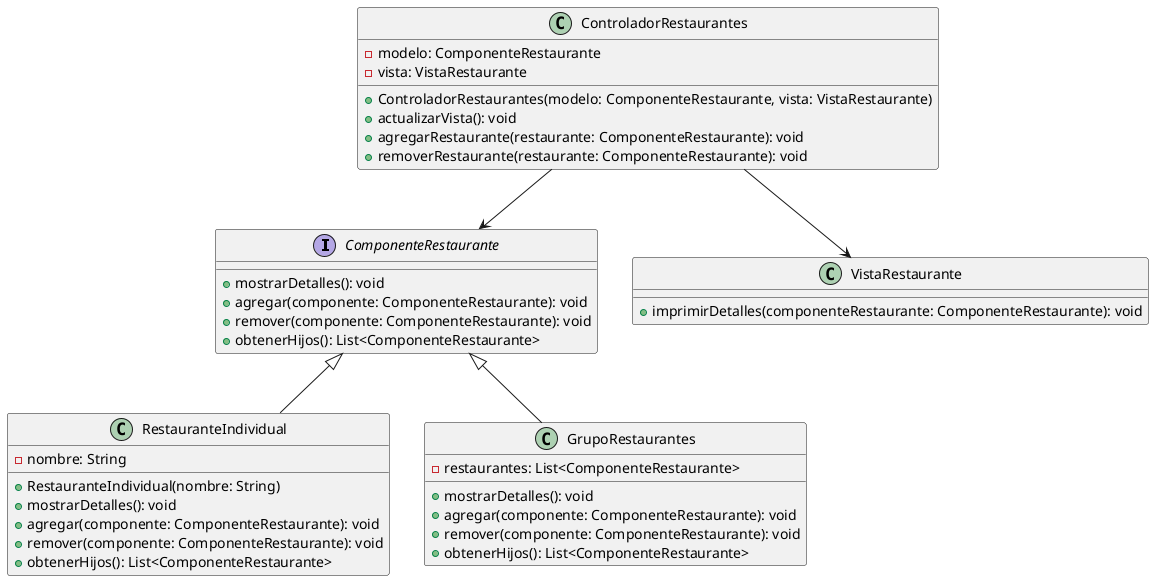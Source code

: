 @startuml

interface ComponenteRestaurante {
    + mostrarDetalles(): void
    + agregar(componente: ComponenteRestaurante): void
    + remover(componente: ComponenteRestaurante): void
    + obtenerHijos(): List<ComponenteRestaurante>
}

class VistaRestaurante {
    + imprimirDetalles(componenteRestaurante: ComponenteRestaurante): void
}

class RestauranteIndividual {
    - nombre: String
    + RestauranteIndividual(nombre: String)
    + mostrarDetalles(): void
    + agregar(componente: ComponenteRestaurante): void
    + remover(componente: ComponenteRestaurante): void
    + obtenerHijos(): List<ComponenteRestaurante>
}

class GrupoRestaurantes {
    - restaurantes: List<ComponenteRestaurante>
    + mostrarDetalles(): void
    + agregar(componente: ComponenteRestaurante): void
    + remover(componente: ComponenteRestaurante): void
    + obtenerHijos(): List<ComponenteRestaurante>
}

class ControladorRestaurantes {
    - modelo: ComponenteRestaurante
    - vista: VistaRestaurante
    + ControladorRestaurantes(modelo: ComponenteRestaurante, vista: VistaRestaurante)
    + actualizarVista(): void
    + agregarRestaurante(restaurante: ComponenteRestaurante): void
    + removerRestaurante(restaurante: ComponenteRestaurante): void
}

ComponenteRestaurante <|-- RestauranteIndividual
ComponenteRestaurante <|-- GrupoRestaurantes
ControladorRestaurantes --> VistaRestaurante
ControladorRestaurantes --> ComponenteRestaurante

@enduml
